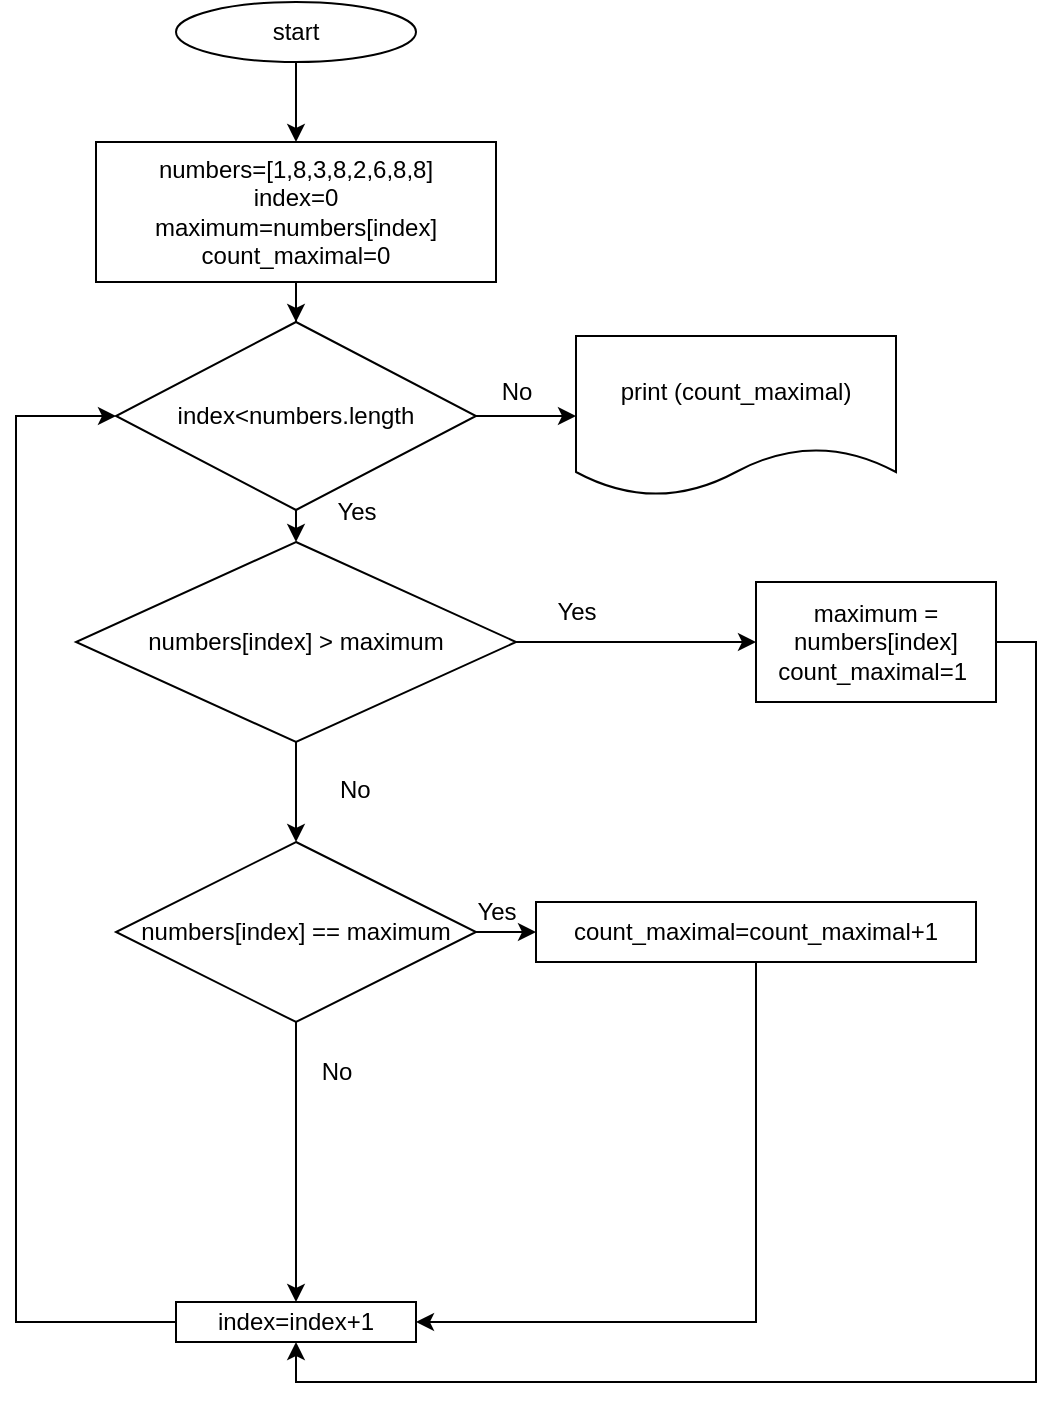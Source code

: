 <mxfile version="24.2.5" type="device">
  <diagram id="sG3ggiirnAXW0NVf8yej" name="Страница — 1">
    <mxGraphModel dx="1098" dy="1959" grid="1" gridSize="10" guides="1" tooltips="1" connect="1" arrows="1" fold="1" page="1" pageScale="1" pageWidth="827" pageHeight="1169" math="0" shadow="0">
      <root>
        <mxCell id="0" />
        <mxCell id="1" parent="0" />
        <mxCell id="2J7fph16W5YYwuJImeUj-17" style="edgeStyle=orthogonalEdgeStyle;rounded=0;orthogonalLoop=1;jettySize=auto;html=1;exitX=0.5;exitY=1;exitDx=0;exitDy=0;entryX=0.5;entryY=0;entryDx=0;entryDy=0;" edge="1" parent="1" source="2J7fph16W5YYwuJImeUj-1" target="2J7fph16W5YYwuJImeUj-2">
          <mxGeometry relative="1" as="geometry" />
        </mxCell>
        <mxCell id="2J7fph16W5YYwuJImeUj-1" value="start" style="ellipse;whiteSpace=wrap;html=1;" vertex="1" parent="1">
          <mxGeometry x="320" y="-1160" width="120" height="30" as="geometry" />
        </mxCell>
        <mxCell id="2J7fph16W5YYwuJImeUj-18" value="" style="edgeStyle=orthogonalEdgeStyle;rounded=0;orthogonalLoop=1;jettySize=auto;html=1;" edge="1" parent="1" source="2J7fph16W5YYwuJImeUj-2" target="2J7fph16W5YYwuJImeUj-8">
          <mxGeometry relative="1" as="geometry" />
        </mxCell>
        <mxCell id="2J7fph16W5YYwuJImeUj-2" value="numbers=[1,8,3,8,2,6,8,8]&lt;div&gt;index=0&lt;/div&gt;&lt;div&gt;maximum=&lt;span style=&quot;background-color: initial;&quot;&gt;numbers[index]&lt;/span&gt;&lt;/div&gt;&lt;div&gt;&lt;span style=&quot;background-color: initial;&quot;&gt;count_maximal=0&lt;/span&gt;&lt;/div&gt;" style="rounded=0;whiteSpace=wrap;html=1;" vertex="1" parent="1">
          <mxGeometry x="280" y="-1090" width="200" height="70" as="geometry" />
        </mxCell>
        <mxCell id="2J7fph16W5YYwuJImeUj-20" style="edgeStyle=orthogonalEdgeStyle;rounded=0;orthogonalLoop=1;jettySize=auto;html=1;exitX=0.5;exitY=1;exitDx=0;exitDy=0;entryX=0.5;entryY=0;entryDx=0;entryDy=0;" edge="1" parent="1" source="2J7fph16W5YYwuJImeUj-8" target="2J7fph16W5YYwuJImeUj-9">
          <mxGeometry relative="1" as="geometry" />
        </mxCell>
        <mxCell id="2J7fph16W5YYwuJImeUj-34" style="edgeStyle=orthogonalEdgeStyle;rounded=0;orthogonalLoop=1;jettySize=auto;html=1;exitX=1;exitY=0.5;exitDx=0;exitDy=0;entryX=0;entryY=0.5;entryDx=0;entryDy=0;" edge="1" parent="1" source="2J7fph16W5YYwuJImeUj-8" target="2J7fph16W5YYwuJImeUj-33">
          <mxGeometry relative="1" as="geometry" />
        </mxCell>
        <mxCell id="2J7fph16W5YYwuJImeUj-8" value="index&amp;lt;numbers.length" style="rhombus;whiteSpace=wrap;html=1;" vertex="1" parent="1">
          <mxGeometry x="290" y="-1000" width="180" height="94" as="geometry" />
        </mxCell>
        <mxCell id="2J7fph16W5YYwuJImeUj-38" style="edgeStyle=orthogonalEdgeStyle;rounded=0;orthogonalLoop=1;jettySize=auto;html=1;exitX=0.5;exitY=1;exitDx=0;exitDy=0;entryX=0.5;entryY=0;entryDx=0;entryDy=0;" edge="1" parent="1" source="2J7fph16W5YYwuJImeUj-9" target="2J7fph16W5YYwuJImeUj-14">
          <mxGeometry relative="1" as="geometry" />
        </mxCell>
        <mxCell id="2J7fph16W5YYwuJImeUj-41" style="edgeStyle=orthogonalEdgeStyle;rounded=0;orthogonalLoop=1;jettySize=auto;html=1;exitX=1;exitY=0.5;exitDx=0;exitDy=0;entryX=0;entryY=0.5;entryDx=0;entryDy=0;" edge="1" parent="1" source="2J7fph16W5YYwuJImeUj-9" target="2J7fph16W5YYwuJImeUj-11">
          <mxGeometry relative="1" as="geometry" />
        </mxCell>
        <mxCell id="2J7fph16W5YYwuJImeUj-9" value="numbers[index] &amp;gt; maximum" style="rhombus;whiteSpace=wrap;html=1;" vertex="1" parent="1">
          <mxGeometry x="270" y="-890" width="220" height="100" as="geometry" />
        </mxCell>
        <mxCell id="2J7fph16W5YYwuJImeUj-46" style="edgeStyle=orthogonalEdgeStyle;rounded=0;orthogonalLoop=1;jettySize=auto;html=1;exitX=1;exitY=0.5;exitDx=0;exitDy=0;entryX=0.5;entryY=1;entryDx=0;entryDy=0;" edge="1" parent="1" source="2J7fph16W5YYwuJImeUj-11" target="2J7fph16W5YYwuJImeUj-16">
          <mxGeometry relative="1" as="geometry" />
        </mxCell>
        <mxCell id="2J7fph16W5YYwuJImeUj-11" value="maximum = numbers[index]&lt;br&gt;&lt;div&gt;&lt;span style=&quot;background-color: initial;&quot;&gt;count_maximal=1&lt;/span&gt;&amp;nbsp;&lt;/div&gt;" style="rounded=0;whiteSpace=wrap;html=1;" vertex="1" parent="1">
          <mxGeometry x="610" y="-870" width="120" height="60" as="geometry" />
        </mxCell>
        <mxCell id="2J7fph16W5YYwuJImeUj-42" style="edgeStyle=orthogonalEdgeStyle;rounded=0;orthogonalLoop=1;jettySize=auto;html=1;exitX=0.5;exitY=1;exitDx=0;exitDy=0;entryX=0.5;entryY=0;entryDx=0;entryDy=0;" edge="1" parent="1" source="2J7fph16W5YYwuJImeUj-14" target="2J7fph16W5YYwuJImeUj-16">
          <mxGeometry relative="1" as="geometry" />
        </mxCell>
        <mxCell id="2J7fph16W5YYwuJImeUj-44" style="edgeStyle=orthogonalEdgeStyle;rounded=0;orthogonalLoop=1;jettySize=auto;html=1;exitX=1;exitY=0.5;exitDx=0;exitDy=0;entryX=0;entryY=0.5;entryDx=0;entryDy=0;" edge="1" parent="1" source="2J7fph16W5YYwuJImeUj-14" target="2J7fph16W5YYwuJImeUj-15">
          <mxGeometry relative="1" as="geometry" />
        </mxCell>
        <mxCell id="2J7fph16W5YYwuJImeUj-14" value="numbers[index] == maximum" style="rhombus;whiteSpace=wrap;html=1;" vertex="1" parent="1">
          <mxGeometry x="290" y="-740" width="180" height="90" as="geometry" />
        </mxCell>
        <mxCell id="2J7fph16W5YYwuJImeUj-30" style="edgeStyle=orthogonalEdgeStyle;rounded=0;orthogonalLoop=1;jettySize=auto;html=1;exitX=0.5;exitY=1;exitDx=0;exitDy=0;entryX=1;entryY=0.5;entryDx=0;entryDy=0;" edge="1" parent="1" source="2J7fph16W5YYwuJImeUj-15" target="2J7fph16W5YYwuJImeUj-16">
          <mxGeometry relative="1" as="geometry" />
        </mxCell>
        <mxCell id="2J7fph16W5YYwuJImeUj-15" value="count_maximal=count_maximal+1" style="rounded=0;whiteSpace=wrap;html=1;" vertex="1" parent="1">
          <mxGeometry x="500" y="-710" width="220" height="30" as="geometry" />
        </mxCell>
        <mxCell id="2J7fph16W5YYwuJImeUj-31" style="edgeStyle=orthogonalEdgeStyle;rounded=0;orthogonalLoop=1;jettySize=auto;html=1;exitX=0;exitY=0.5;exitDx=0;exitDy=0;entryX=0;entryY=0.5;entryDx=0;entryDy=0;" edge="1" parent="1" source="2J7fph16W5YYwuJImeUj-16" target="2J7fph16W5YYwuJImeUj-8">
          <mxGeometry relative="1" as="geometry">
            <Array as="points">
              <mxPoint x="240" y="-500" />
              <mxPoint x="240" y="-953" />
            </Array>
          </mxGeometry>
        </mxCell>
        <mxCell id="2J7fph16W5YYwuJImeUj-16" value="index=index+1" style="rounded=0;whiteSpace=wrap;html=1;" vertex="1" parent="1">
          <mxGeometry x="320" y="-510" width="120" height="20" as="geometry" />
        </mxCell>
        <mxCell id="2J7fph16W5YYwuJImeUj-21" value="Yes" style="text;html=1;align=center;verticalAlign=middle;resizable=0;points=[];autosize=1;strokeColor=none;fillColor=none;" vertex="1" parent="1">
          <mxGeometry x="390" y="-920" width="40" height="30" as="geometry" />
        </mxCell>
        <mxCell id="2J7fph16W5YYwuJImeUj-27" value="No" style="text;html=1;align=center;verticalAlign=middle;resizable=0;points=[];autosize=1;strokeColor=none;fillColor=none;" vertex="1" parent="1">
          <mxGeometry x="380" y="-640" width="40" height="30" as="geometry" />
        </mxCell>
        <mxCell id="2J7fph16W5YYwuJImeUj-33" value="print (count_maximal)" style="shape=document;whiteSpace=wrap;html=1;boundedLbl=1;" vertex="1" parent="1">
          <mxGeometry x="520" y="-993" width="160" height="80" as="geometry" />
        </mxCell>
        <mxCell id="2J7fph16W5YYwuJImeUj-35" value="No" style="text;html=1;align=center;verticalAlign=middle;resizable=0;points=[];autosize=1;strokeColor=none;fillColor=none;" vertex="1" parent="1">
          <mxGeometry x="470" y="-980" width="40" height="30" as="geometry" />
        </mxCell>
        <mxCell id="2J7fph16W5YYwuJImeUj-37" value="No" style="text;whiteSpace=wrap;html=1;" vertex="1" parent="1">
          <mxGeometry x="400" y="-780" width="50" height="40" as="geometry" />
        </mxCell>
        <mxCell id="2J7fph16W5YYwuJImeUj-39" value="Yes" style="text;html=1;align=center;verticalAlign=middle;resizable=0;points=[];autosize=1;strokeColor=none;fillColor=none;" vertex="1" parent="1">
          <mxGeometry x="500" y="-870" width="40" height="30" as="geometry" />
        </mxCell>
        <mxCell id="2J7fph16W5YYwuJImeUj-45" value="Yes" style="text;html=1;align=center;verticalAlign=middle;resizable=0;points=[];autosize=1;strokeColor=none;fillColor=none;" vertex="1" parent="1">
          <mxGeometry x="460" y="-720" width="40" height="30" as="geometry" />
        </mxCell>
      </root>
    </mxGraphModel>
  </diagram>
</mxfile>
